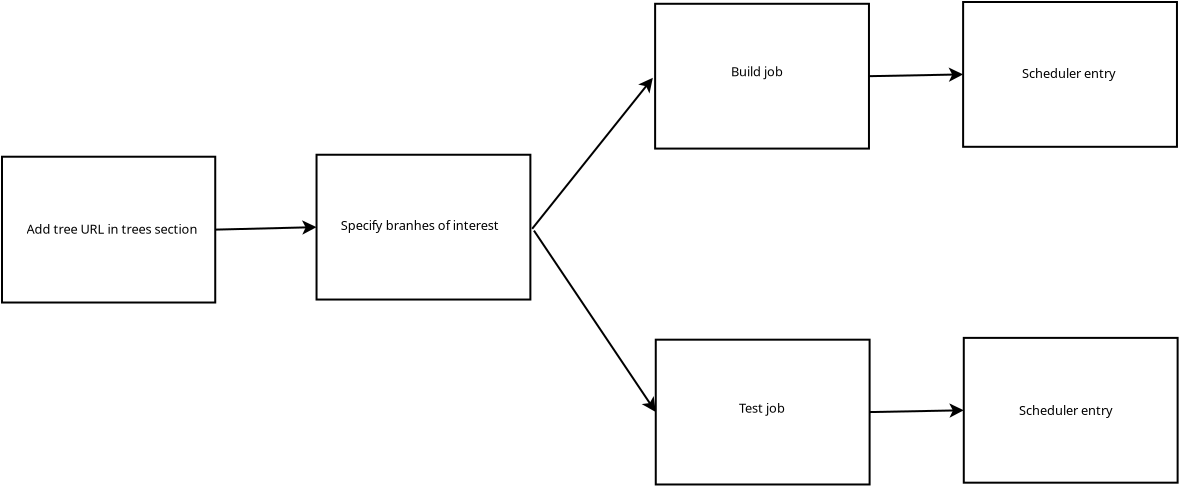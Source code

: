 <?xml version="1.0" encoding="UTF-8"?>
<dia:diagram xmlns:dia="http://www.lysator.liu.se/~alla/dia/">
  <dia:layer name="Background" visible="true" connectable="true" active="true">
    <dia:object type="Standard - Box" version="0" id="O0">
      <dia:attribute name="obj_pos">
        <dia:point val="31.792,17.608"/>
      </dia:attribute>
      <dia:attribute name="obj_bb">
        <dia:rectangle val="31.742,17.558;42.504,24.948"/>
      </dia:attribute>
      <dia:attribute name="elem_corner">
        <dia:point val="31.792,17.608"/>
      </dia:attribute>
      <dia:attribute name="elem_width">
        <dia:real val="10.662"/>
      </dia:attribute>
      <dia:attribute name="elem_height">
        <dia:real val="7.29"/>
      </dia:attribute>
      <dia:attribute name="show_background">
        <dia:boolean val="true"/>
      </dia:attribute>
    </dia:object>
    <dia:object type="Standard - Box" version="0" id="O1">
      <dia:attribute name="obj_pos">
        <dia:point val="47.519,17.509"/>
      </dia:attribute>
      <dia:attribute name="obj_bb">
        <dia:rectangle val="47.469,17.459;58.261,24.799"/>
      </dia:attribute>
      <dia:attribute name="elem_corner">
        <dia:point val="47.519,17.509"/>
      </dia:attribute>
      <dia:attribute name="elem_width">
        <dia:real val="10.692"/>
      </dia:attribute>
      <dia:attribute name="elem_height">
        <dia:real val="7.24"/>
      </dia:attribute>
      <dia:attribute name="show_background">
        <dia:boolean val="true"/>
      </dia:attribute>
    </dia:object>
    <dia:object type="Standard - Text" version="1" id="O2">
      <dia:attribute name="obj_pos">
        <dia:point val="33.02,21.461"/>
      </dia:attribute>
      <dia:attribute name="obj_bb">
        <dia:rectangle val="33.02,20.776;41.678,21.651"/>
      </dia:attribute>
      <dia:attribute name="text">
        <dia:composite type="text">
          <dia:attribute name="string">
            <dia:string>#Add tree URL in trees section#</dia:string>
          </dia:attribute>
          <dia:attribute name="font">
            <dia:font family="sans" style="0" name="Helvetica"/>
          </dia:attribute>
          <dia:attribute name="height">
            <dia:real val="0.8"/>
          </dia:attribute>
          <dia:attribute name="pos">
            <dia:point val="33.02,21.461"/>
          </dia:attribute>
          <dia:attribute name="color">
            <dia:color val="#000000ff"/>
          </dia:attribute>
          <dia:attribute name="alignment">
            <dia:enum val="0"/>
          </dia:attribute>
        </dia:composite>
      </dia:attribute>
      <dia:attribute name="valign">
        <dia:enum val="3"/>
      </dia:attribute>
    </dia:object>
    <dia:object type="Standard - Text" version="1" id="O3">
      <dia:attribute name="obj_pos">
        <dia:point val="36.121,21.419"/>
      </dia:attribute>
      <dia:attribute name="obj_bb">
        <dia:rectangle val="36.121,20.735;36.121,21.61"/>
      </dia:attribute>
      <dia:attribute name="text">
        <dia:composite type="text">
          <dia:attribute name="string">
            <dia:string>##</dia:string>
          </dia:attribute>
          <dia:attribute name="font">
            <dia:font family="sans" style="0" name="Helvetica"/>
          </dia:attribute>
          <dia:attribute name="height">
            <dia:real val="0.8"/>
          </dia:attribute>
          <dia:attribute name="pos">
            <dia:point val="36.121,21.419"/>
          </dia:attribute>
          <dia:attribute name="color">
            <dia:color val="#000000ff"/>
          </dia:attribute>
          <dia:attribute name="alignment">
            <dia:enum val="0"/>
          </dia:attribute>
        </dia:composite>
      </dia:attribute>
      <dia:attribute name="valign">
        <dia:enum val="3"/>
      </dia:attribute>
    </dia:object>
    <dia:object type="Standard - Text" version="1" id="O4">
      <dia:attribute name="obj_pos">
        <dia:point val="48.733,21.278"/>
      </dia:attribute>
      <dia:attribute name="obj_bb">
        <dia:rectangle val="48.733,20.593;56.73,21.468"/>
      </dia:attribute>
      <dia:attribute name="text">
        <dia:composite type="text">
          <dia:attribute name="string">
            <dia:string>#Specify branhes of interest#</dia:string>
          </dia:attribute>
          <dia:attribute name="font">
            <dia:font family="sans" style="0" name="Helvetica"/>
          </dia:attribute>
          <dia:attribute name="height">
            <dia:real val="0.8"/>
          </dia:attribute>
          <dia:attribute name="pos">
            <dia:point val="48.733,21.278"/>
          </dia:attribute>
          <dia:attribute name="color">
            <dia:color val="#000000ff"/>
          </dia:attribute>
          <dia:attribute name="alignment">
            <dia:enum val="0"/>
          </dia:attribute>
        </dia:composite>
      </dia:attribute>
      <dia:attribute name="valign">
        <dia:enum val="3"/>
      </dia:attribute>
    </dia:object>
    <dia:object type="Standard - Box" version="0" id="O5">
      <dia:attribute name="obj_pos">
        <dia:point val="64.448,9.961"/>
      </dia:attribute>
      <dia:attribute name="obj_bb">
        <dia:rectangle val="64.398,9.911;75.189,17.251"/>
      </dia:attribute>
      <dia:attribute name="elem_corner">
        <dia:point val="64.448,9.961"/>
      </dia:attribute>
      <dia:attribute name="elem_width">
        <dia:real val="10.692"/>
      </dia:attribute>
      <dia:attribute name="elem_height">
        <dia:real val="7.24"/>
      </dia:attribute>
      <dia:attribute name="show_background">
        <dia:boolean val="true"/>
      </dia:attribute>
    </dia:object>
    <dia:object type="Standard - Text" version="1" id="O6">
      <dia:attribute name="obj_pos">
        <dia:point val="68.248,13.581"/>
      </dia:attribute>
      <dia:attribute name="obj_bb">
        <dia:rectangle val="68.248,12.896;70.893,13.771"/>
      </dia:attribute>
      <dia:attribute name="text">
        <dia:composite type="text">
          <dia:attribute name="string">
            <dia:string>#Build job#</dia:string>
          </dia:attribute>
          <dia:attribute name="font">
            <dia:font family="sans" style="0" name="Helvetica"/>
          </dia:attribute>
          <dia:attribute name="height">
            <dia:real val="0.8"/>
          </dia:attribute>
          <dia:attribute name="pos">
            <dia:point val="68.248,13.581"/>
          </dia:attribute>
          <dia:attribute name="color">
            <dia:color val="#000000ff"/>
          </dia:attribute>
          <dia:attribute name="alignment">
            <dia:enum val="0"/>
          </dia:attribute>
        </dia:composite>
      </dia:attribute>
      <dia:attribute name="valign">
        <dia:enum val="3"/>
      </dia:attribute>
    </dia:object>
    <dia:object type="Standard - Box" version="0" id="O7">
      <dia:attribute name="obj_pos">
        <dia:point val="64.48,26.756"/>
      </dia:attribute>
      <dia:attribute name="obj_bb">
        <dia:rectangle val="64.43,26.706;75.222,34.045"/>
      </dia:attribute>
      <dia:attribute name="elem_corner">
        <dia:point val="64.48,26.756"/>
      </dia:attribute>
      <dia:attribute name="elem_width">
        <dia:real val="10.692"/>
      </dia:attribute>
      <dia:attribute name="elem_height">
        <dia:real val="7.24"/>
      </dia:attribute>
      <dia:attribute name="show_background">
        <dia:boolean val="true"/>
      </dia:attribute>
    </dia:object>
    <dia:object type="Standard - Text" version="1" id="O8">
      <dia:attribute name="obj_pos">
        <dia:point val="68.637,30.405"/>
      </dia:attribute>
      <dia:attribute name="obj_bb">
        <dia:rectangle val="68.637,29.72;70.957,30.595"/>
      </dia:attribute>
      <dia:attribute name="text">
        <dia:composite type="text">
          <dia:attribute name="string">
            <dia:string>#Test job#</dia:string>
          </dia:attribute>
          <dia:attribute name="font">
            <dia:font family="sans" style="0" name="Helvetica"/>
          </dia:attribute>
          <dia:attribute name="height">
            <dia:real val="0.8"/>
          </dia:attribute>
          <dia:attribute name="pos">
            <dia:point val="68.637,30.405"/>
          </dia:attribute>
          <dia:attribute name="color">
            <dia:color val="#000000ff"/>
          </dia:attribute>
          <dia:attribute name="alignment">
            <dia:enum val="0"/>
          </dia:attribute>
        </dia:composite>
      </dia:attribute>
      <dia:attribute name="valign">
        <dia:enum val="3"/>
      </dia:attribute>
    </dia:object>
    <dia:object type="Standard - Box" version="0" id="O9">
      <dia:attribute name="obj_pos">
        <dia:point val="79.848,9.872"/>
      </dia:attribute>
      <dia:attribute name="obj_bb">
        <dia:rectangle val="79.798,9.822;90.59,17.162"/>
      </dia:attribute>
      <dia:attribute name="elem_corner">
        <dia:point val="79.848,9.872"/>
      </dia:attribute>
      <dia:attribute name="elem_width">
        <dia:real val="10.692"/>
      </dia:attribute>
      <dia:attribute name="elem_height">
        <dia:real val="7.24"/>
      </dia:attribute>
      <dia:attribute name="show_background">
        <dia:boolean val="true"/>
      </dia:attribute>
    </dia:object>
    <dia:object type="Standard - Text" version="1" id="O10">
      <dia:attribute name="obj_pos">
        <dia:point val="82.786,13.67"/>
      </dia:attribute>
      <dia:attribute name="obj_bb">
        <dia:rectangle val="82.786,12.985;87.523,13.86"/>
      </dia:attribute>
      <dia:attribute name="text">
        <dia:composite type="text">
          <dia:attribute name="string">
            <dia:string>#Scheduler entry#</dia:string>
          </dia:attribute>
          <dia:attribute name="font">
            <dia:font family="sans" style="0" name="Helvetica"/>
          </dia:attribute>
          <dia:attribute name="height">
            <dia:real val="0.8"/>
          </dia:attribute>
          <dia:attribute name="pos">
            <dia:point val="82.786,13.67"/>
          </dia:attribute>
          <dia:attribute name="color">
            <dia:color val="#000000ff"/>
          </dia:attribute>
          <dia:attribute name="alignment">
            <dia:enum val="0"/>
          </dia:attribute>
        </dia:composite>
      </dia:attribute>
      <dia:attribute name="valign">
        <dia:enum val="3"/>
      </dia:attribute>
    </dia:object>
    <dia:object type="Standard - Box" version="0" id="O11">
      <dia:attribute name="obj_pos">
        <dia:point val="79.881,26.666"/>
      </dia:attribute>
      <dia:attribute name="obj_bb">
        <dia:rectangle val="79.831,26.616;90.623,33.956"/>
      </dia:attribute>
      <dia:attribute name="elem_corner">
        <dia:point val="79.881,26.666"/>
      </dia:attribute>
      <dia:attribute name="elem_width">
        <dia:real val="10.692"/>
      </dia:attribute>
      <dia:attribute name="elem_height">
        <dia:real val="7.24"/>
      </dia:attribute>
      <dia:attribute name="show_background">
        <dia:boolean val="true"/>
      </dia:attribute>
    </dia:object>
    <dia:object type="Standard - Text" version="1" id="O12">
      <dia:attribute name="obj_pos">
        <dia:point val="82.64,30.524"/>
      </dia:attribute>
      <dia:attribute name="obj_bb">
        <dia:rectangle val="82.64,29.839;87.377,30.714"/>
      </dia:attribute>
      <dia:attribute name="text">
        <dia:composite type="text">
          <dia:attribute name="string">
            <dia:string>#Scheduler entry#</dia:string>
          </dia:attribute>
          <dia:attribute name="font">
            <dia:font family="sans" style="0" name="Helvetica"/>
          </dia:attribute>
          <dia:attribute name="height">
            <dia:real val="0.8"/>
          </dia:attribute>
          <dia:attribute name="pos">
            <dia:point val="82.64,30.524"/>
          </dia:attribute>
          <dia:attribute name="color">
            <dia:color val="#000000ff"/>
          </dia:attribute>
          <dia:attribute name="alignment">
            <dia:enum val="0"/>
          </dia:attribute>
        </dia:composite>
      </dia:attribute>
      <dia:attribute name="valign">
        <dia:enum val="3"/>
      </dia:attribute>
    </dia:object>
    <dia:object type="Standard - Text" version="1" id="O13">
      <dia:attribute name="obj_pos">
        <dia:point val="68.914,13.541"/>
      </dia:attribute>
      <dia:attribute name="obj_bb">
        <dia:rectangle val="68.914,12.856;68.914,13.731"/>
      </dia:attribute>
      <dia:attribute name="text">
        <dia:composite type="text">
          <dia:attribute name="string">
            <dia:string>##</dia:string>
          </dia:attribute>
          <dia:attribute name="font">
            <dia:font family="sans" style="0" name="Helvetica"/>
          </dia:attribute>
          <dia:attribute name="height">
            <dia:real val="0.8"/>
          </dia:attribute>
          <dia:attribute name="pos">
            <dia:point val="68.914,13.541"/>
          </dia:attribute>
          <dia:attribute name="color">
            <dia:color val="#000000ff"/>
          </dia:attribute>
          <dia:attribute name="alignment">
            <dia:enum val="0"/>
          </dia:attribute>
        </dia:composite>
      </dia:attribute>
      <dia:attribute name="valign">
        <dia:enum val="3"/>
      </dia:attribute>
    </dia:object>
    <dia:object type="Standard - Line" version="0" id="O14">
      <dia:attribute name="obj_pos">
        <dia:point val="42.454,21.253"/>
      </dia:attribute>
      <dia:attribute name="obj_bb">
        <dia:rectangle val="42.403,20.785;47.57,21.509"/>
      </dia:attribute>
      <dia:attribute name="conn_endpoints">
        <dia:point val="42.454,21.253"/>
        <dia:point val="47.519,21.129"/>
      </dia:attribute>
      <dia:attribute name="numcp">
        <dia:int val="1"/>
      </dia:attribute>
      <dia:attribute name="end_arrow">
        <dia:enum val="22"/>
      </dia:attribute>
      <dia:attribute name="end_arrow_length">
        <dia:real val="0.5"/>
      </dia:attribute>
      <dia:attribute name="end_arrow_width">
        <dia:real val="0.5"/>
      </dia:attribute>
      <dia:connections>
        <dia:connection handle="0" to="O0" connection="4"/>
        <dia:connection handle="1" to="O1" connection="3"/>
      </dia:connections>
    </dia:object>
    <dia:object type="Standard - Line" version="0" id="O15">
      <dia:attribute name="obj_pos">
        <dia:point val="58.3,21.211"/>
      </dia:attribute>
      <dia:attribute name="obj_bb">
        <dia:rectangle val="58.23,13.59;64.406,21.282"/>
      </dia:attribute>
      <dia:attribute name="conn_endpoints">
        <dia:point val="58.3,21.211"/>
        <dia:point val="64.335,13.66"/>
      </dia:attribute>
      <dia:attribute name="numcp">
        <dia:int val="1"/>
      </dia:attribute>
      <dia:attribute name="end_arrow">
        <dia:enum val="22"/>
      </dia:attribute>
      <dia:attribute name="end_arrow_length">
        <dia:real val="0.5"/>
      </dia:attribute>
      <dia:attribute name="end_arrow_width">
        <dia:real val="0.5"/>
      </dia:attribute>
    </dia:object>
    <dia:object type="Standard - Line" version="0" id="O16">
      <dia:attribute name="obj_pos">
        <dia:point val="58.389,21.301"/>
      </dia:attribute>
      <dia:attribute name="obj_bb">
        <dia:rectangle val="58.32,21.231;64.55,30.445"/>
      </dia:attribute>
      <dia:attribute name="conn_endpoints">
        <dia:point val="58.389,21.301"/>
        <dia:point val="64.48,30.375"/>
      </dia:attribute>
      <dia:attribute name="numcp">
        <dia:int val="1"/>
      </dia:attribute>
      <dia:attribute name="end_arrow">
        <dia:enum val="22"/>
      </dia:attribute>
      <dia:attribute name="end_arrow_length">
        <dia:real val="0.5"/>
      </dia:attribute>
      <dia:attribute name="end_arrow_width">
        <dia:real val="0.5"/>
      </dia:attribute>
      <dia:connections>
        <dia:connection handle="1" to="O7" connection="3"/>
      </dia:connections>
    </dia:object>
    <dia:object type="Standard - Line" version="0" id="O17">
      <dia:attribute name="obj_pos">
        <dia:point val="75.139,13.581"/>
      </dia:attribute>
      <dia:attribute name="obj_bb">
        <dia:rectangle val="75.089,13.144;79.899,13.867"/>
      </dia:attribute>
      <dia:attribute name="conn_endpoints">
        <dia:point val="75.139,13.581"/>
        <dia:point val="79.848,13.492"/>
      </dia:attribute>
      <dia:attribute name="numcp">
        <dia:int val="1"/>
      </dia:attribute>
      <dia:attribute name="end_arrow">
        <dia:enum val="22"/>
      </dia:attribute>
      <dia:attribute name="end_arrow_length">
        <dia:real val="0.5"/>
      </dia:attribute>
      <dia:attribute name="end_arrow_width">
        <dia:real val="0.5"/>
      </dia:attribute>
      <dia:connections>
        <dia:connection handle="0" to="O5" connection="4"/>
        <dia:connection handle="1" to="O9" connection="3"/>
      </dia:connections>
    </dia:object>
    <dia:object type="Standard - Line" version="0" id="O18">
      <dia:attribute name="obj_pos">
        <dia:point val="75.172,30.375"/>
      </dia:attribute>
      <dia:attribute name="obj_bb">
        <dia:rectangle val="75.121,29.938;79.932,30.662"/>
      </dia:attribute>
      <dia:attribute name="conn_endpoints">
        <dia:point val="75.172,30.375"/>
        <dia:point val="79.881,30.286"/>
      </dia:attribute>
      <dia:attribute name="numcp">
        <dia:int val="1"/>
      </dia:attribute>
      <dia:attribute name="end_arrow">
        <dia:enum val="22"/>
      </dia:attribute>
      <dia:attribute name="end_arrow_length">
        <dia:real val="0.5"/>
      </dia:attribute>
      <dia:attribute name="end_arrow_width">
        <dia:real val="0.5"/>
      </dia:attribute>
      <dia:connections>
        <dia:connection handle="0" to="O7" connection="4"/>
        <dia:connection handle="1" to="O11" connection="3"/>
      </dia:connections>
    </dia:object>
  </dia:layer>
</dia:diagram>
